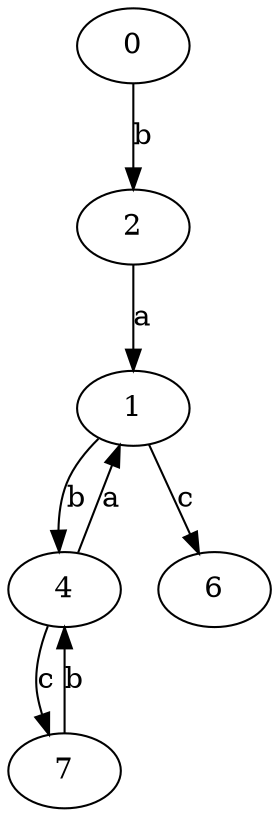 strict digraph  {
0;
1;
2;
4;
6;
7;
0 -> 2  [label=b];
1 -> 4  [label=b];
1 -> 6  [label=c];
2 -> 1  [label=a];
4 -> 1  [label=a];
4 -> 7  [label=c];
7 -> 4  [label=b];
}
